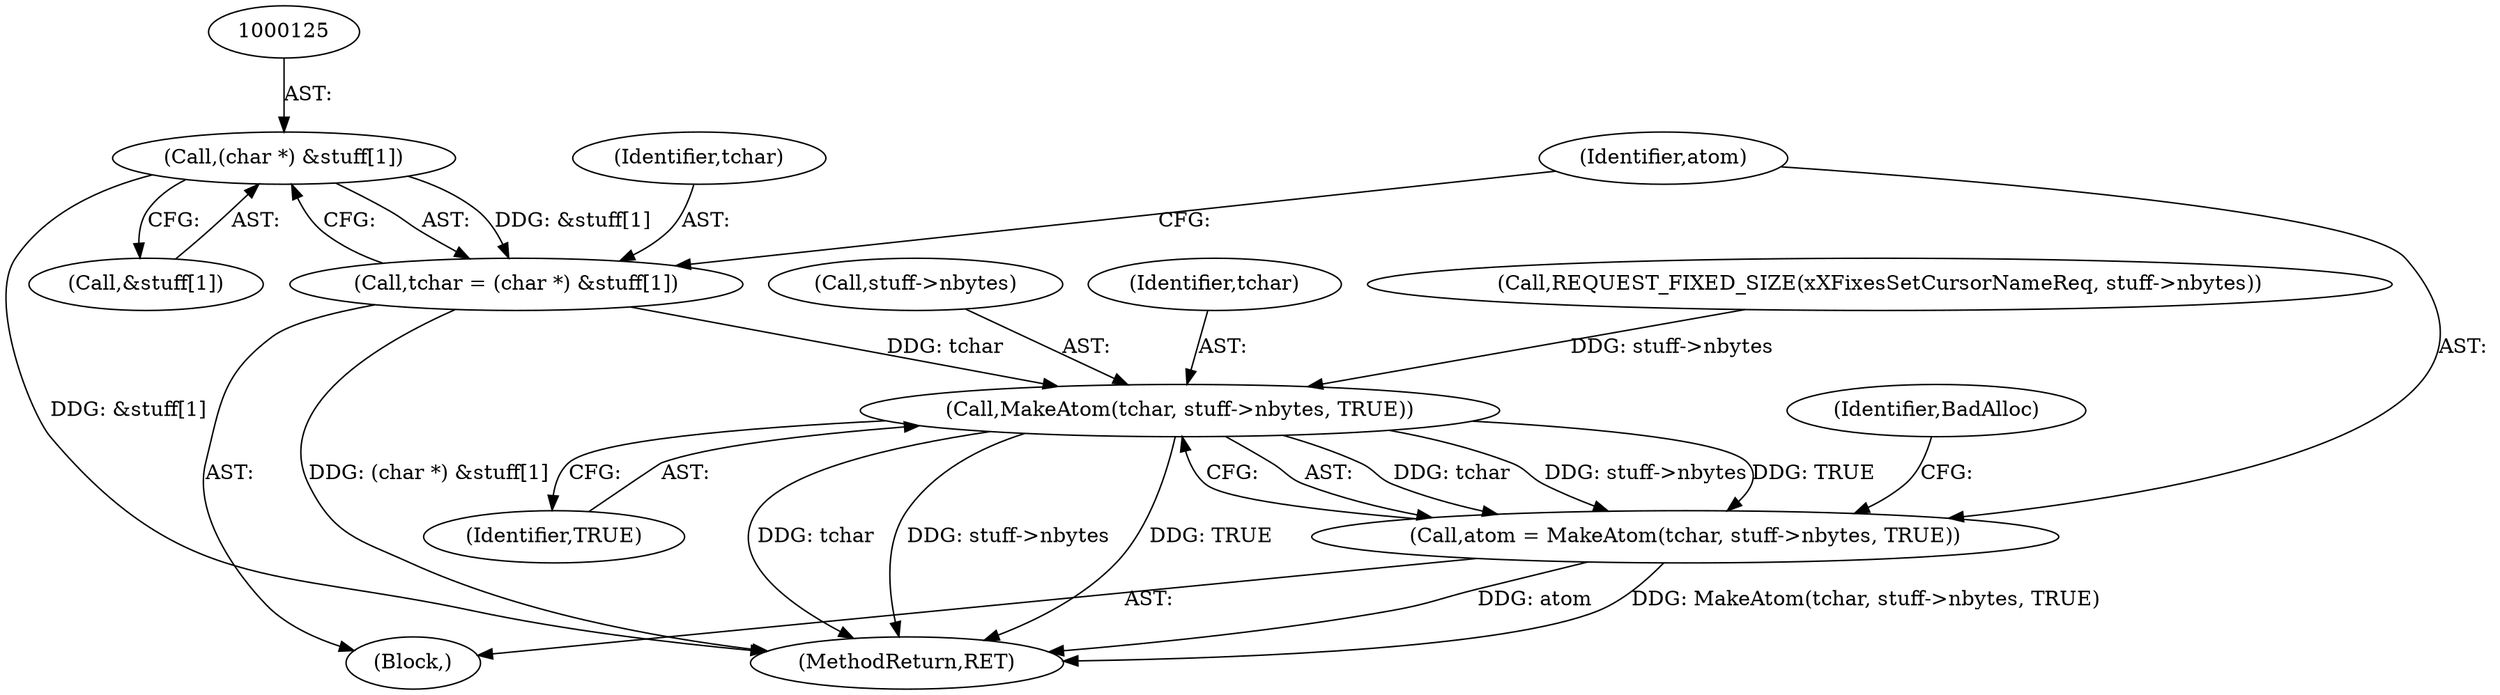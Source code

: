 digraph "0_xserver_55caa8b08c84af2b50fbc936cf334a5a93dd7db5@array" {
"1000124" [label="(Call,(char *) &stuff[1])"];
"1000122" [label="(Call,tchar = (char *) &stuff[1])"];
"1000132" [label="(Call,MakeAtom(tchar, stuff->nbytes, TRUE))"];
"1000130" [label="(Call,atom = MakeAtom(tchar, stuff->nbytes, TRUE))"];
"1000102" [label="(Block,)"];
"1000130" [label="(Call,atom = MakeAtom(tchar, stuff->nbytes, TRUE))"];
"1000133" [label="(Identifier,tchar)"];
"1000132" [label="(Call,MakeAtom(tchar, stuff->nbytes, TRUE))"];
"1000124" [label="(Call,(char *) &stuff[1])"];
"1000122" [label="(Call,tchar = (char *) &stuff[1])"];
"1000123" [label="(Identifier,tchar)"];
"1000147" [label="(MethodReturn,RET)"];
"1000137" [label="(Identifier,TRUE)"];
"1000110" [label="(Call,REQUEST_FIXED_SIZE(xXFixesSetCursorNameReq, stuff->nbytes))"];
"1000131" [label="(Identifier,atom)"];
"1000139" [label="(Identifier,BadAlloc)"];
"1000134" [label="(Call,stuff->nbytes)"];
"1000126" [label="(Call,&stuff[1])"];
"1000124" -> "1000122"  [label="AST: "];
"1000124" -> "1000126"  [label="CFG: "];
"1000125" -> "1000124"  [label="AST: "];
"1000126" -> "1000124"  [label="AST: "];
"1000122" -> "1000124"  [label="CFG: "];
"1000124" -> "1000147"  [label="DDG: &stuff[1]"];
"1000124" -> "1000122"  [label="DDG: &stuff[1]"];
"1000122" -> "1000102"  [label="AST: "];
"1000123" -> "1000122"  [label="AST: "];
"1000131" -> "1000122"  [label="CFG: "];
"1000122" -> "1000147"  [label="DDG: (char *) &stuff[1]"];
"1000122" -> "1000132"  [label="DDG: tchar"];
"1000132" -> "1000130"  [label="AST: "];
"1000132" -> "1000137"  [label="CFG: "];
"1000133" -> "1000132"  [label="AST: "];
"1000134" -> "1000132"  [label="AST: "];
"1000137" -> "1000132"  [label="AST: "];
"1000130" -> "1000132"  [label="CFG: "];
"1000132" -> "1000147"  [label="DDG: tchar"];
"1000132" -> "1000147"  [label="DDG: TRUE"];
"1000132" -> "1000147"  [label="DDG: stuff->nbytes"];
"1000132" -> "1000130"  [label="DDG: tchar"];
"1000132" -> "1000130"  [label="DDG: stuff->nbytes"];
"1000132" -> "1000130"  [label="DDG: TRUE"];
"1000110" -> "1000132"  [label="DDG: stuff->nbytes"];
"1000130" -> "1000102"  [label="AST: "];
"1000131" -> "1000130"  [label="AST: "];
"1000139" -> "1000130"  [label="CFG: "];
"1000130" -> "1000147"  [label="DDG: MakeAtom(tchar, stuff->nbytes, TRUE)"];
"1000130" -> "1000147"  [label="DDG: atom"];
}
